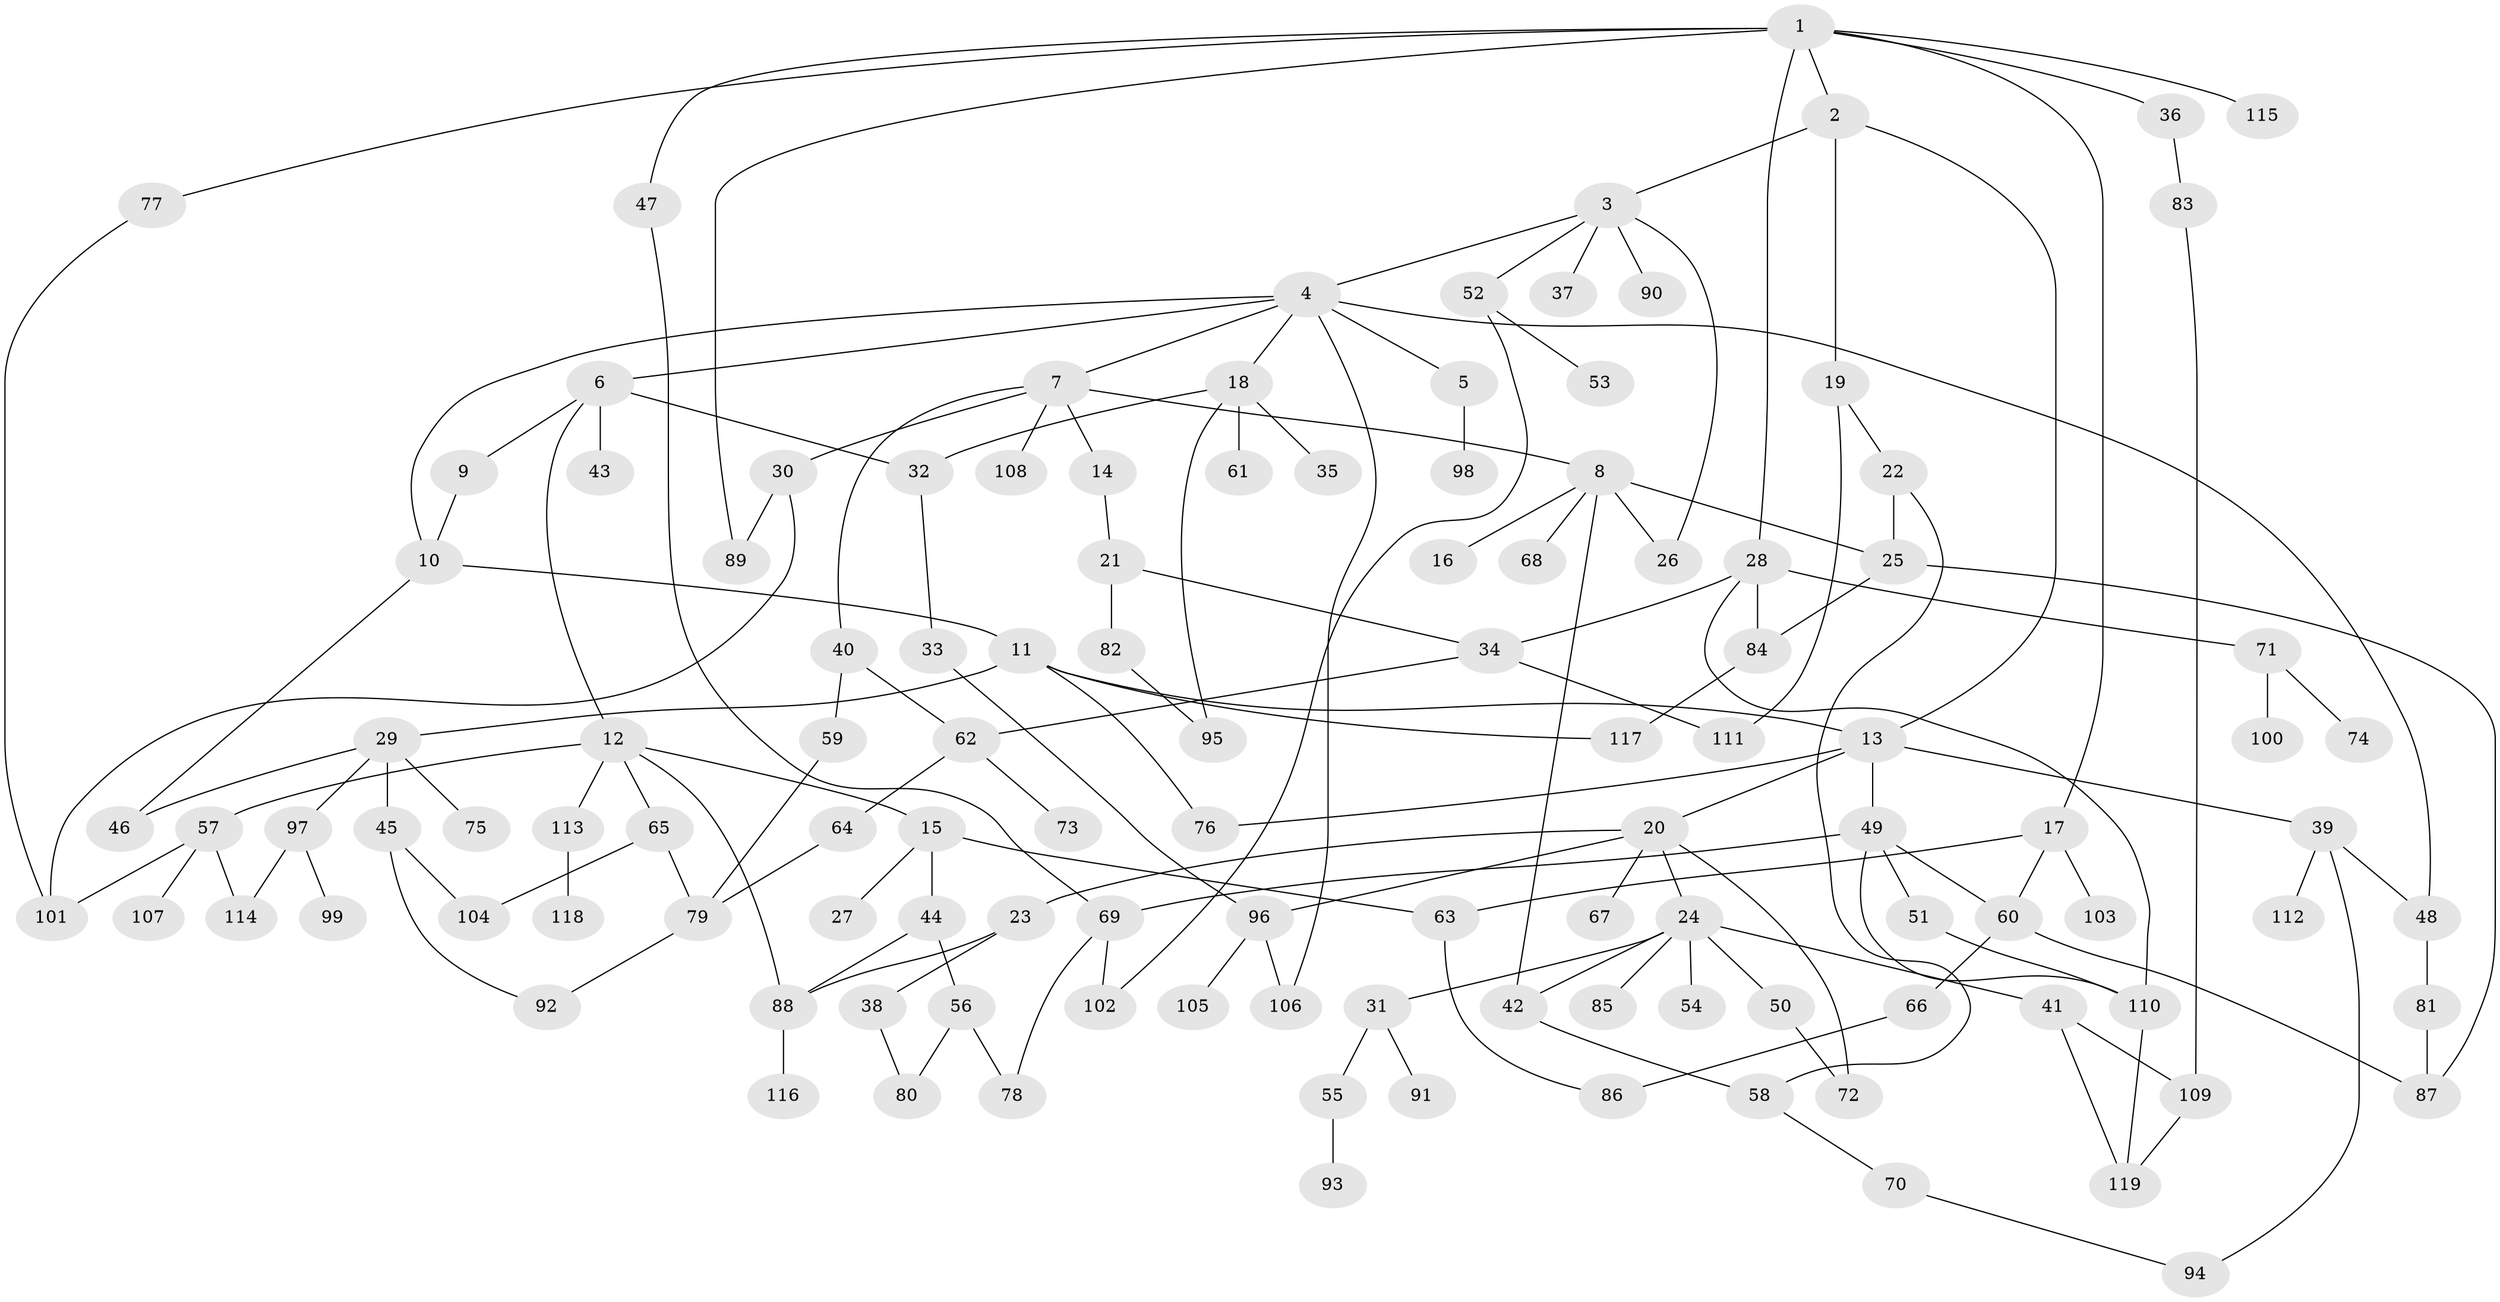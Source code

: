 // coarse degree distribution, {9: 0.05714285714285714, 6: 0.02857142857142857, 12: 0.02857142857142857, 10: 0.02857142857142857, 5: 0.08571428571428572, 1: 0.2, 4: 0.08571428571428572, 3: 0.22857142857142856, 7: 0.05714285714285714, 2: 0.2}
// Generated by graph-tools (version 1.1) at 2025/17/03/04/25 18:17:07]
// undirected, 119 vertices, 162 edges
graph export_dot {
graph [start="1"]
  node [color=gray90,style=filled];
  1;
  2;
  3;
  4;
  5;
  6;
  7;
  8;
  9;
  10;
  11;
  12;
  13;
  14;
  15;
  16;
  17;
  18;
  19;
  20;
  21;
  22;
  23;
  24;
  25;
  26;
  27;
  28;
  29;
  30;
  31;
  32;
  33;
  34;
  35;
  36;
  37;
  38;
  39;
  40;
  41;
  42;
  43;
  44;
  45;
  46;
  47;
  48;
  49;
  50;
  51;
  52;
  53;
  54;
  55;
  56;
  57;
  58;
  59;
  60;
  61;
  62;
  63;
  64;
  65;
  66;
  67;
  68;
  69;
  70;
  71;
  72;
  73;
  74;
  75;
  76;
  77;
  78;
  79;
  80;
  81;
  82;
  83;
  84;
  85;
  86;
  87;
  88;
  89;
  90;
  91;
  92;
  93;
  94;
  95;
  96;
  97;
  98;
  99;
  100;
  101;
  102;
  103;
  104;
  105;
  106;
  107;
  108;
  109;
  110;
  111;
  112;
  113;
  114;
  115;
  116;
  117;
  118;
  119;
  1 -- 2;
  1 -- 17;
  1 -- 28;
  1 -- 36;
  1 -- 47;
  1 -- 77;
  1 -- 89;
  1 -- 115;
  2 -- 3;
  2 -- 13;
  2 -- 19;
  3 -- 4;
  3 -- 37;
  3 -- 52;
  3 -- 90;
  3 -- 26;
  4 -- 5;
  4 -- 6;
  4 -- 7;
  4 -- 18;
  4 -- 106;
  4 -- 10;
  4 -- 48;
  5 -- 98;
  6 -- 9;
  6 -- 12;
  6 -- 43;
  6 -- 32;
  7 -- 8;
  7 -- 14;
  7 -- 30;
  7 -- 40;
  7 -- 108;
  8 -- 16;
  8 -- 25;
  8 -- 26;
  8 -- 42;
  8 -- 68;
  9 -- 10;
  10 -- 11;
  10 -- 46;
  11 -- 29;
  11 -- 117;
  11 -- 76;
  11 -- 13;
  12 -- 15;
  12 -- 57;
  12 -- 65;
  12 -- 88;
  12 -- 113;
  13 -- 20;
  13 -- 39;
  13 -- 49;
  13 -- 76;
  14 -- 21;
  15 -- 27;
  15 -- 44;
  15 -- 63;
  17 -- 60;
  17 -- 103;
  17 -- 63;
  18 -- 32;
  18 -- 35;
  18 -- 61;
  18 -- 95;
  19 -- 22;
  19 -- 111;
  20 -- 23;
  20 -- 24;
  20 -- 67;
  20 -- 72;
  20 -- 96;
  21 -- 82;
  21 -- 34;
  22 -- 58;
  22 -- 25;
  23 -- 38;
  23 -- 88;
  24 -- 31;
  24 -- 41;
  24 -- 50;
  24 -- 54;
  24 -- 85;
  24 -- 42;
  25 -- 87;
  25 -- 84;
  28 -- 34;
  28 -- 71;
  28 -- 84;
  28 -- 110;
  29 -- 45;
  29 -- 75;
  29 -- 97;
  29 -- 46;
  30 -- 101;
  30 -- 89;
  31 -- 55;
  31 -- 91;
  32 -- 33;
  33 -- 96;
  34 -- 62;
  34 -- 111;
  36 -- 83;
  38 -- 80;
  39 -- 48;
  39 -- 94;
  39 -- 112;
  40 -- 59;
  40 -- 62;
  41 -- 119;
  41 -- 109;
  42 -- 58;
  44 -- 56;
  44 -- 88;
  45 -- 104;
  45 -- 92;
  47 -- 69;
  48 -- 81;
  49 -- 51;
  49 -- 60;
  49 -- 69;
  49 -- 110;
  50 -- 72;
  51 -- 110;
  52 -- 53;
  52 -- 102;
  55 -- 93;
  56 -- 80;
  56 -- 78;
  57 -- 107;
  57 -- 114;
  57 -- 101;
  58 -- 70;
  59 -- 79;
  60 -- 66;
  60 -- 87;
  62 -- 64;
  62 -- 73;
  63 -- 86;
  64 -- 79;
  65 -- 104;
  65 -- 79;
  66 -- 86;
  69 -- 78;
  69 -- 102;
  70 -- 94;
  71 -- 74;
  71 -- 100;
  77 -- 101;
  79 -- 92;
  81 -- 87;
  82 -- 95;
  83 -- 109;
  84 -- 117;
  88 -- 116;
  96 -- 105;
  96 -- 106;
  97 -- 99;
  97 -- 114;
  109 -- 119;
  110 -- 119;
  113 -- 118;
}
